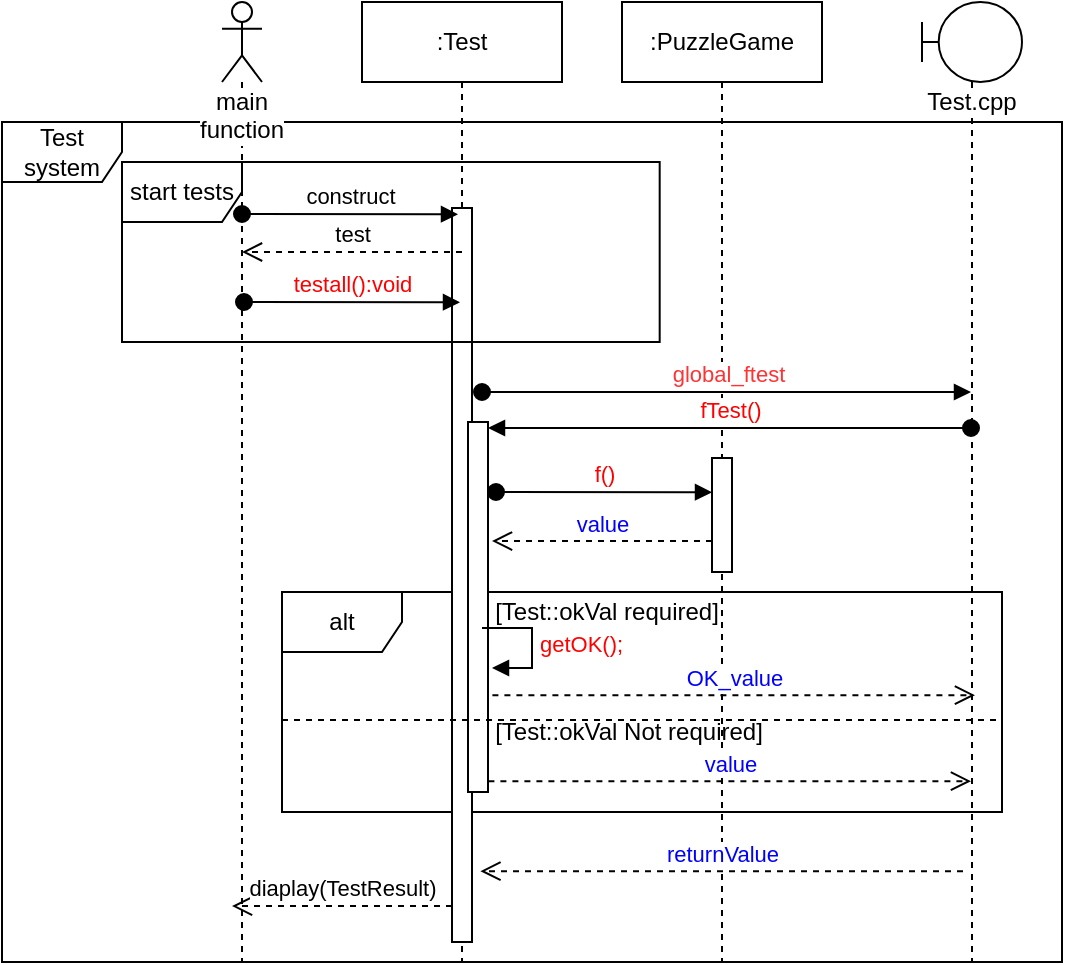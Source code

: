 <mxfile version="13.4.5" type="device"><diagram id="dM23cAmKus8q0y9GfsdY" name="Page-1"><mxGraphModel dx="1024" dy="592" grid="1" gridSize="10" guides="1" tooltips="1" connect="1" arrows="1" fold="1" page="1" pageScale="1" pageWidth="850" pageHeight="1100" math="0" shadow="0"><root><mxCell id="0"/><mxCell id="1" parent="0"/><mxCell id="iODBMEFaTogW2tP-ZFVo-4" value="Test system" style="shape=umlFrame;whiteSpace=wrap;html=1;" parent="1" vertex="1"><mxGeometry x="300" y="110" width="530" height="420" as="geometry"/></mxCell><mxCell id="iODBMEFaTogW2tP-ZFVo-6" value="alt" style="shape=umlFrame;whiteSpace=wrap;html=1;" parent="1" vertex="1"><mxGeometry x="440" y="345" width="360" height="110" as="geometry"/></mxCell><mxCell id="iODBMEFaTogW2tP-ZFVo-1" value="main function" style="shape=umlLifeline;participant=umlActor;perimeter=lifelinePerimeter;whiteSpace=wrap;html=1;container=1;collapsible=0;recursiveResize=0;verticalAlign=top;spacingTop=36;labelBackgroundColor=#ffffff;outlineConnect=0;" parent="1" vertex="1"><mxGeometry x="410" y="50" width="20" height="480" as="geometry"/></mxCell><mxCell id="iODBMEFaTogW2tP-ZFVo-2" value=":Test" style="shape=umlLifeline;perimeter=lifelinePerimeter;whiteSpace=wrap;html=1;container=1;collapsible=0;recursiveResize=0;outlineConnect=0;" parent="1" vertex="1"><mxGeometry x="480" y="50" width="100" height="480" as="geometry"/></mxCell><mxCell id="iODBMEFaTogW2tP-ZFVo-3" value=":PuzzleGame" style="shape=umlLifeline;perimeter=lifelinePerimeter;whiteSpace=wrap;html=1;container=1;collapsible=0;recursiveResize=0;outlineConnect=0;" parent="1" vertex="1"><mxGeometry x="610" y="50" width="100" height="480" as="geometry"/></mxCell><mxCell id="iODBMEFaTogW2tP-ZFVo-17" value="" style="html=1;points=[];perimeter=orthogonalPerimeter;" parent="iODBMEFaTogW2tP-ZFVo-3" vertex="1"><mxGeometry x="45" y="228" width="10" height="57" as="geometry"/></mxCell><mxCell id="iODBMEFaTogW2tP-ZFVo-5" value="" style="html=1;points=[];perimeter=orthogonalPerimeter;" parent="1" vertex="1"><mxGeometry x="525" y="153" width="10" height="367" as="geometry"/></mxCell><mxCell id="iODBMEFaTogW2tP-ZFVo-7" value="construct" style="html=1;verticalAlign=bottom;startArrow=oval;startFill=1;endArrow=block;startSize=8;entryX=0.3;entryY=0.028;entryDx=0;entryDy=0;entryPerimeter=0;" parent="1" edge="1"><mxGeometry width="60" relative="1" as="geometry"><mxPoint x="420" y="156" as="sourcePoint"/><mxPoint x="528" y="156.12" as="targetPoint"/></mxGeometry></mxCell><mxCell id="iODBMEFaTogW2tP-ZFVo-8" value="test" style="html=1;verticalAlign=bottom;endArrow=open;dashed=1;endSize=8;entryX=0.3;entryY=0.2;entryDx=0;entryDy=0;entryPerimeter=0;exitX=0.5;exitY=0.131;exitDx=0;exitDy=0;exitPerimeter=0;" parent="1" edge="1"><mxGeometry relative="1" as="geometry"><mxPoint x="530" y="174.99" as="sourcePoint"/><mxPoint x="420" y="175" as="targetPoint"/></mxGeometry></mxCell><mxCell id="iODBMEFaTogW2tP-ZFVo-9" value="testall():void" style="html=1;verticalAlign=bottom;startArrow=oval;startFill=1;endArrow=block;startSize=8;entryX=0.3;entryY=0.028;entryDx=0;entryDy=0;entryPerimeter=0;fontColor=#FF0000;" parent="1" edge="1"><mxGeometry width="60" relative="1" as="geometry"><mxPoint x="421" y="200" as="sourcePoint"/><mxPoint x="529" y="200.12" as="targetPoint"/></mxGeometry></mxCell><mxCell id="iODBMEFaTogW2tP-ZFVo-19" value="Test.cpp" style="shape=umlLifeline;participant=umlBoundary;perimeter=lifelinePerimeter;whiteSpace=wrap;html=1;container=1;collapsible=0;recursiveResize=0;verticalAlign=top;spacingTop=36;labelBackgroundColor=#ffffff;outlineConnect=0;" parent="1" vertex="1"><mxGeometry x="760" y="50" width="50" height="480" as="geometry"/></mxCell><mxCell id="vUoJ-v0P6wCTHSh_85An-5" value="f()" style="html=1;verticalAlign=bottom;startArrow=oval;startFill=1;endArrow=block;startSize=8;entryX=0.3;entryY=0.028;entryDx=0;entryDy=0;entryPerimeter=0;fontColor=#FF0000;" parent="1" edge="1"><mxGeometry width="60" relative="1" as="geometry"><mxPoint x="547" y="295" as="sourcePoint"/><mxPoint x="655" y="295.12" as="targetPoint"/></mxGeometry></mxCell><mxCell id="vUoJ-v0P6wCTHSh_85An-6" value="value" style="html=1;verticalAlign=bottom;endArrow=open;dashed=1;endSize=8;entryX=0.3;entryY=0.2;entryDx=0;entryDy=0;entryPerimeter=0;exitX=0.5;exitY=0.131;exitDx=0;exitDy=0;exitPerimeter=0;fontColor=#0000FF;" parent="1" edge="1"><mxGeometry relative="1" as="geometry"><mxPoint x="655" y="319.5" as="sourcePoint"/><mxPoint x="545" y="319.51" as="targetPoint"/></mxGeometry></mxCell><mxCell id="iODBMEFaTogW2tP-ZFVo-12" value="" style="group" parent="1" vertex="1" connectable="0"><mxGeometry x="360" y="130" width="268.84" height="90" as="geometry"/></mxCell><mxCell id="iODBMEFaTogW2tP-ZFVo-13" value="start tests" style="shape=umlFrame;whiteSpace=wrap;html=1;" parent="iODBMEFaTogW2tP-ZFVo-12" vertex="1"><mxGeometry width="268.84" height="90" as="geometry"/></mxCell><mxCell id="vUoJ-v0P6wCTHSh_85An-1" value="global_ftest" style="html=1;verticalAlign=bottom;startArrow=oval;startFill=1;endArrow=block;startSize=8;fontColor=#FF3333;" parent="1" edge="1"><mxGeometry width="60" relative="1" as="geometry"><mxPoint x="540" y="245" as="sourcePoint"/><mxPoint x="784.5" y="245" as="targetPoint"/></mxGeometry></mxCell><mxCell id="vUoJ-v0P6wCTHSh_85An-2" value="" style="html=1;points=[];perimeter=orthogonalPerimeter;" parent="1" vertex="1"><mxGeometry x="533" y="260" width="10" height="185" as="geometry"/></mxCell><mxCell id="vUoJ-v0P6wCTHSh_85An-3" value="fTest()" style="html=1;verticalAlign=bottom;startArrow=oval;startFill=1;endArrow=block;startSize=8;fontColor=#FF0000;" parent="1" edge="1"><mxGeometry width="60" relative="1" as="geometry"><mxPoint x="784.5" y="263" as="sourcePoint"/><mxPoint x="543" y="263" as="targetPoint"/></mxGeometry></mxCell><mxCell id="vUoJ-v0P6wCTHSh_85An-4" value="" style="group" parent="1" vertex="1" connectable="0"><mxGeometry x="506" y="345" width="161.034" height="30" as="geometry"/></mxCell><mxCell id="iODBMEFaTogW2tP-ZFVo-10" value="[Test::okVal required]" style="text;html=1;align=center;verticalAlign=middle;resizable=0;points=[];autosize=1;" parent="vUoJ-v0P6wCTHSh_85An-4" vertex="1"><mxGeometry x="31.034" width="130" height="20" as="geometry"/></mxCell><mxCell id="vUoJ-v0P6wCTHSh_85An-7" value="getOK();" style="edgeStyle=orthogonalEdgeStyle;html=1;align=left;spacingLeft=2;endArrow=block;rounded=0;entryX=1;entryY=0;fontColor=#FF0000;" parent="1" edge="1"><mxGeometry relative="1" as="geometry"><mxPoint x="540" y="363" as="sourcePoint"/><Array as="points"><mxPoint x="565" y="363"/></Array><mxPoint x="545" y="383" as="targetPoint"/></mxGeometry></mxCell><mxCell id="vUoJ-v0P6wCTHSh_85An-9" value="value" style="html=1;verticalAlign=bottom;endArrow=open;dashed=1;endSize=8;exitX=1.02;exitY=0.906;exitDx=0;exitDy=0;exitPerimeter=0;fontColor=#0000FF;" parent="1" edge="1"><mxGeometry relative="1" as="geometry"><mxPoint x="543.2" y="439.61" as="sourcePoint"/><mxPoint x="784.5" y="439.61" as="targetPoint"/></mxGeometry></mxCell><mxCell id="vUoJ-v0P6wCTHSh_85An-14" value="" style="line;strokeWidth=1;fillColor=none;align=left;verticalAlign=middle;spacingTop=-1;spacingLeft=3;spacingRight=3;rotatable=0;labelPosition=right;points=[];portConstraint=eastwest;dashed=1;" parent="1" vertex="1"><mxGeometry x="440" y="405" width="360" height="8" as="geometry"/></mxCell><mxCell id="vUoJ-v0P6wCTHSh_85An-16" value="OK_value" style="html=1;verticalAlign=bottom;endArrow=open;dashed=1;endSize=8;exitX=1.02;exitY=0.906;exitDx=0;exitDy=0;exitPerimeter=0;fontColor=#0000FF;" parent="1" edge="1"><mxGeometry relative="1" as="geometry"><mxPoint x="545.2" y="396.61" as="sourcePoint"/><mxPoint x="786.5" y="396.61" as="targetPoint"/></mxGeometry></mxCell><mxCell id="vUoJ-v0P6wCTHSh_85An-17" value="returnValue" style="html=1;verticalAlign=bottom;endArrow=open;dashed=1;endSize=8;exitX=1.02;exitY=0.906;exitDx=0;exitDy=0;exitPerimeter=0;fontColor=#0000FF;" parent="1" edge="1"><mxGeometry relative="1" as="geometry"><mxPoint x="780.5" y="484.61" as="sourcePoint"/><mxPoint x="539.2" y="484.61" as="targetPoint"/></mxGeometry></mxCell><mxCell id="vUoJ-v0P6wCTHSh_85An-18" value="diaplay(TestResult)" style="html=1;verticalAlign=bottom;endArrow=open;dashed=1;endSize=8;entryX=0.3;entryY=0.2;entryDx=0;entryDy=0;entryPerimeter=0;exitX=0.5;exitY=0.131;exitDx=0;exitDy=0;exitPerimeter=0;" parent="1" edge="1"><mxGeometry relative="1" as="geometry"><mxPoint x="525" y="502" as="sourcePoint"/><mxPoint x="415" y="502.01" as="targetPoint"/></mxGeometry></mxCell><mxCell id="2" value="[Test::okVal Not required]" style="text;html=1;align=center;verticalAlign=middle;resizable=0;points=[];autosize=1;" parent="1" vertex="1"><mxGeometry x="538" y="405" width="150" height="20" as="geometry"/></mxCell></root></mxGraphModel></diagram></mxfile>